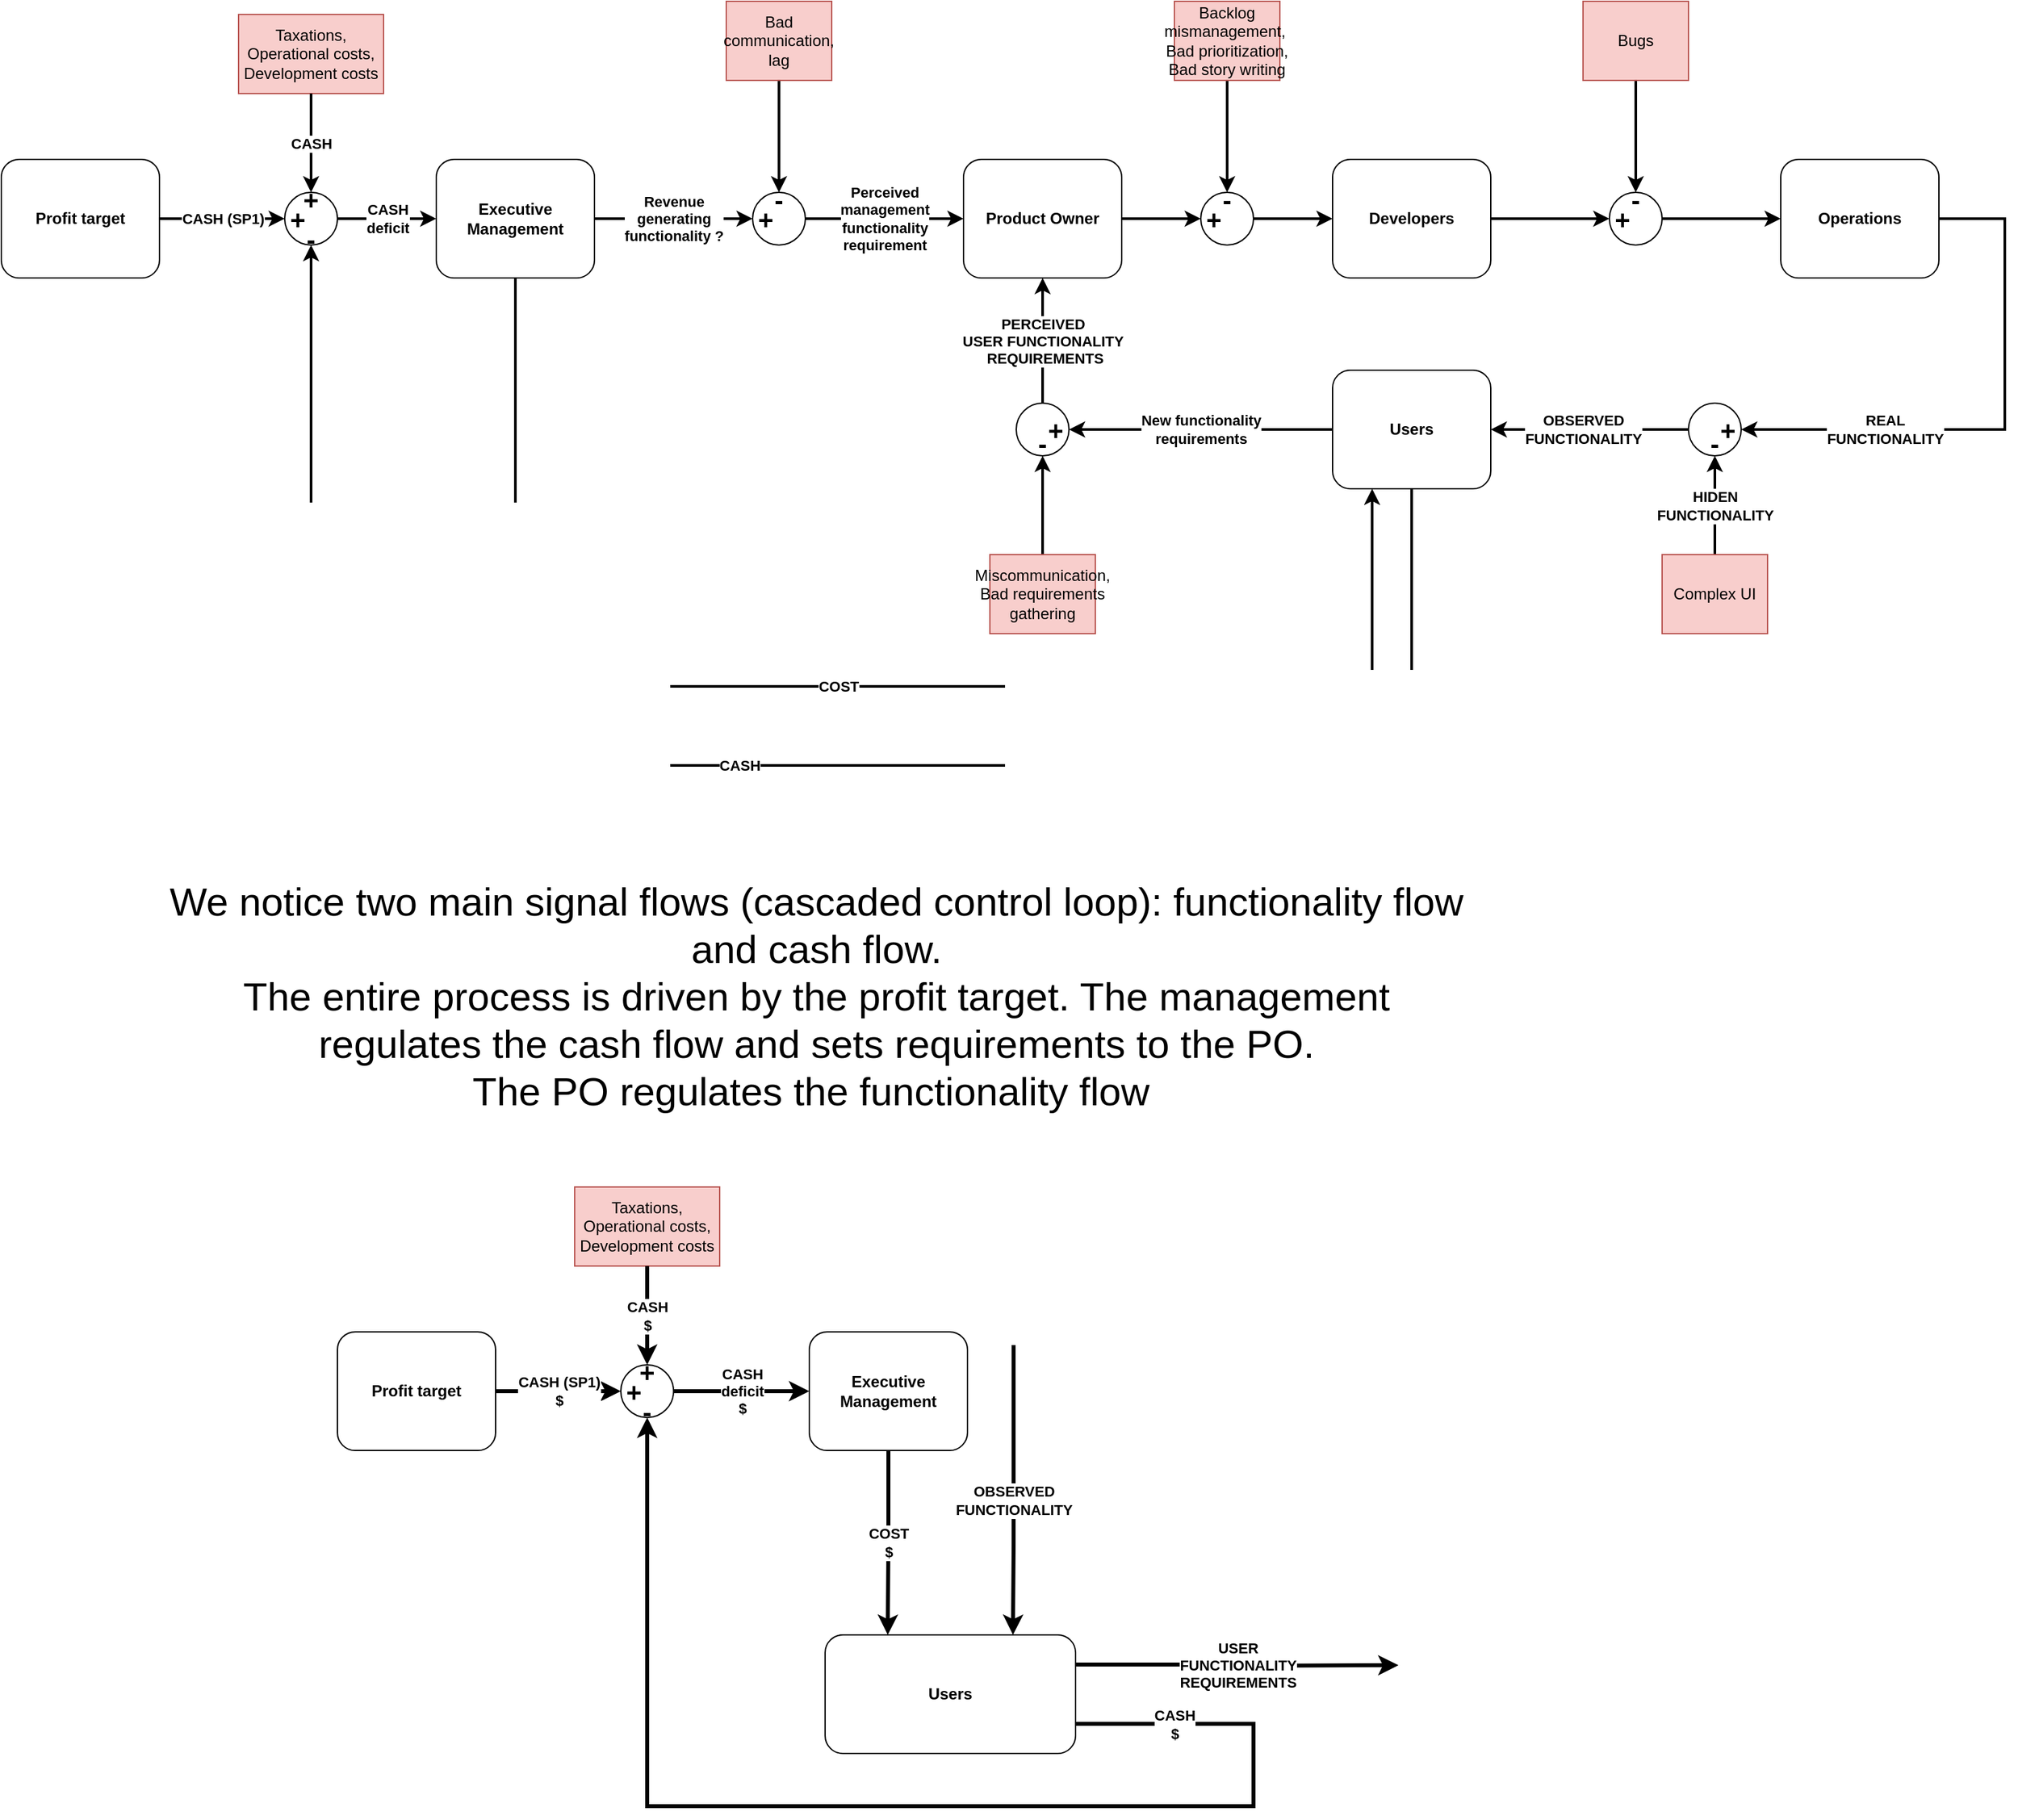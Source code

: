 <mxfile version="22.1.11" type="github" pages="2">
  <diagram name="MAIN" id="kMi4MfaVG8bFLmQlTl4C">
    <mxGraphModel dx="2232" dy="829" grid="1" gridSize="10" guides="1" tooltips="1" connect="1" arrows="1" fold="1" page="1" pageScale="1" pageWidth="827" pageHeight="1169" math="0" shadow="0">
      <root>
        <mxCell id="0" />
        <mxCell id="1" parent="0" />
        <mxCell id="jFcU7FumkJ6Ztm3b8WU0-35" value="&lt;b&gt;Revenue &lt;br&gt;generating&lt;br&gt;functionality ?&lt;/b&gt;" style="edgeStyle=orthogonalEdgeStyle;rounded=0;orthogonalLoop=1;jettySize=auto;html=1;exitX=1;exitY=0.5;exitDx=0;exitDy=0;entryX=0;entryY=0.5;entryDx=0;entryDy=0;strokeWidth=2;" parent="1" source="jFcU7FumkJ6Ztm3b8WU0-1" target="jFcU7FumkJ6Ztm3b8WU0-32" edge="1">
          <mxGeometry relative="1" as="geometry" />
        </mxCell>
        <mxCell id="jFcU7FumkJ6Ztm3b8WU0-68" value="&lt;b&gt;COST&lt;/b&gt;" style="edgeStyle=orthogonalEdgeStyle;rounded=0;orthogonalLoop=1;jettySize=auto;html=1;exitX=0.5;exitY=1;exitDx=0;exitDy=0;entryX=0.25;entryY=1;entryDx=0;entryDy=0;strokeWidth=2;" parent="1" source="jFcU7FumkJ6Ztm3b8WU0-1" target="jFcU7FumkJ6Ztm3b8WU0-7" edge="1">
          <mxGeometry relative="1" as="geometry">
            <mxPoint x="100" y="480" as="targetPoint" />
            <Array as="points">
              <mxPoint x="-140" y="640" />
              <mxPoint x="510" y="640" />
            </Array>
          </mxGeometry>
        </mxCell>
        <mxCell id="jFcU7FumkJ6Ztm3b8WU0-1" value="Executive&lt;br&gt;Management" style="rounded=1;whiteSpace=wrap;html=1;fontStyle=1" parent="1" vertex="1">
          <mxGeometry x="-200" y="240" width="120" height="90" as="geometry" />
        </mxCell>
        <mxCell id="jFcU7FumkJ6Ztm3b8WU0-15" style="edgeStyle=orthogonalEdgeStyle;rounded=0;orthogonalLoop=1;jettySize=auto;html=1;exitX=1;exitY=0.5;exitDx=0;exitDy=0;entryX=0;entryY=0.5;entryDx=0;entryDy=0;strokeWidth=2;" parent="1" source="jFcU7FumkJ6Ztm3b8WU0-2" target="jFcU7FumkJ6Ztm3b8WU0-14" edge="1">
          <mxGeometry relative="1" as="geometry" />
        </mxCell>
        <mxCell id="jFcU7FumkJ6Ztm3b8WU0-2" value="Product Owner" style="rounded=1;whiteSpace=wrap;html=1;fontStyle=1" parent="1" vertex="1">
          <mxGeometry x="200" y="240" width="120" height="90" as="geometry" />
        </mxCell>
        <mxCell id="jFcU7FumkJ6Ztm3b8WU0-13" style="edgeStyle=orthogonalEdgeStyle;rounded=0;orthogonalLoop=1;jettySize=auto;html=1;exitX=1;exitY=0.5;exitDx=0;exitDy=0;entryX=0;entryY=0.5;entryDx=0;entryDy=0;strokeWidth=2;" parent="1" source="jFcU7FumkJ6Ztm3b8WU0-3" target="jFcU7FumkJ6Ztm3b8WU0-8" edge="1">
          <mxGeometry relative="1" as="geometry" />
        </mxCell>
        <mxCell id="jFcU7FumkJ6Ztm3b8WU0-3" value="Developers" style="rounded=1;whiteSpace=wrap;html=1;fontStyle=1" parent="1" vertex="1">
          <mxGeometry x="480" y="240" width="120" height="90" as="geometry" />
        </mxCell>
        <mxCell id="jFcU7FumkJ6Ztm3b8WU0-27" value="&lt;b&gt;REAL&lt;br&gt;FUNCTIONALITY&lt;/b&gt;" style="edgeStyle=orthogonalEdgeStyle;rounded=0;orthogonalLoop=1;jettySize=auto;html=1;exitX=1;exitY=0.5;exitDx=0;exitDy=0;entryX=1;entryY=0.5;entryDx=0;entryDy=0;strokeWidth=2;" parent="1" source="jFcU7FumkJ6Ztm3b8WU0-4" target="jFcU7FumkJ6Ztm3b8WU0-26" edge="1">
          <mxGeometry x="0.469" relative="1" as="geometry">
            <Array as="points">
              <mxPoint x="990" y="285" />
              <mxPoint x="990" y="445" />
            </Array>
            <mxPoint as="offset" />
          </mxGeometry>
        </mxCell>
        <mxCell id="jFcU7FumkJ6Ztm3b8WU0-4" value="Operations" style="rounded=1;whiteSpace=wrap;html=1;fontStyle=1" parent="1" vertex="1">
          <mxGeometry x="820" y="240" width="120" height="90" as="geometry" />
        </mxCell>
        <mxCell id="jFcU7FumkJ6Ztm3b8WU0-20" value="&lt;b&gt;New functionality&lt;br&gt;requirements&lt;/b&gt;" style="edgeStyle=orthogonalEdgeStyle;rounded=0;orthogonalLoop=1;jettySize=auto;html=1;exitX=0;exitY=0.5;exitDx=0;exitDy=0;entryX=1;entryY=0.5;entryDx=0;entryDy=0;strokeWidth=2;" parent="1" source="jFcU7FumkJ6Ztm3b8WU0-7" target="jFcU7FumkJ6Ztm3b8WU0-21" edge="1">
          <mxGeometry relative="1" as="geometry">
            <mxPoint x="360" y="445.241" as="targetPoint" />
          </mxGeometry>
        </mxCell>
        <mxCell id="jFcU7FumkJ6Ztm3b8WU0-37" value="&lt;b&gt;CASH&lt;/b&gt;" style="edgeStyle=orthogonalEdgeStyle;rounded=0;orthogonalLoop=1;jettySize=auto;html=1;exitX=0.5;exitY=1;exitDx=0;exitDy=0;entryX=0.5;entryY=1;entryDx=0;entryDy=0;strokeWidth=2;jumpStyle=arc;" parent="1" source="jFcU7FumkJ6Ztm3b8WU0-7" target="jFcU7FumkJ6Ztm3b8WU0-53" edge="1">
          <mxGeometry relative="1" as="geometry">
            <mxPoint x="-20" y="550" as="targetPoint" />
            <Array as="points">
              <mxPoint x="540" y="700" />
              <mxPoint x="-295" y="700" />
            </Array>
          </mxGeometry>
        </mxCell>
        <mxCell id="jFcU7FumkJ6Ztm3b8WU0-7" value="Users" style="rounded=1;whiteSpace=wrap;html=1;fontStyle=1" parent="1" vertex="1">
          <mxGeometry x="480" y="400" width="120" height="90" as="geometry" />
        </mxCell>
        <mxCell id="jFcU7FumkJ6Ztm3b8WU0-12" style="edgeStyle=orthogonalEdgeStyle;rounded=0;orthogonalLoop=1;jettySize=auto;html=1;exitX=1;exitY=0.5;exitDx=0;exitDy=0;entryX=0;entryY=0.5;entryDx=0;entryDy=0;strokeWidth=2;" parent="1" source="jFcU7FumkJ6Ztm3b8WU0-8" target="jFcU7FumkJ6Ztm3b8WU0-4" edge="1">
          <mxGeometry relative="1" as="geometry" />
        </mxCell>
        <mxCell id="jFcU7FumkJ6Ztm3b8WU0-11" style="edgeStyle=orthogonalEdgeStyle;rounded=0;orthogonalLoop=1;jettySize=auto;html=1;exitX=0.5;exitY=1;exitDx=0;exitDy=0;entryX=0.5;entryY=0;entryDx=0;entryDy=0;strokeWidth=2;" parent="1" source="jFcU7FumkJ6Ztm3b8WU0-9" target="jFcU7FumkJ6Ztm3b8WU0-8" edge="1">
          <mxGeometry relative="1" as="geometry" />
        </mxCell>
        <mxCell id="jFcU7FumkJ6Ztm3b8WU0-9" value="Bugs" style="rounded=0;whiteSpace=wrap;html=1;fillColor=#f8cecc;strokeColor=#b85450;" parent="1" vertex="1">
          <mxGeometry x="670" y="120" width="80" height="60" as="geometry" />
        </mxCell>
        <mxCell id="jFcU7FumkJ6Ztm3b8WU0-16" style="edgeStyle=orthogonalEdgeStyle;rounded=0;orthogonalLoop=1;jettySize=auto;html=1;exitX=1;exitY=0.5;exitDx=0;exitDy=0;entryX=0;entryY=0.5;entryDx=0;entryDy=0;strokeWidth=2;" parent="1" source="jFcU7FumkJ6Ztm3b8WU0-14" target="jFcU7FumkJ6Ztm3b8WU0-3" edge="1">
          <mxGeometry relative="1" as="geometry">
            <mxPoint x="470" y="280" as="targetPoint" />
          </mxGeometry>
        </mxCell>
        <mxCell id="jFcU7FumkJ6Ztm3b8WU0-14" value="" style="ellipse;whiteSpace=wrap;html=1;aspect=fixed;" parent="1" vertex="1">
          <mxGeometry x="380" y="265" width="40" height="40" as="geometry" />
        </mxCell>
        <mxCell id="jFcU7FumkJ6Ztm3b8WU0-19" style="edgeStyle=orthogonalEdgeStyle;rounded=0;orthogonalLoop=1;jettySize=auto;html=1;exitX=0.5;exitY=1;exitDx=0;exitDy=0;entryX=0.5;entryY=0;entryDx=0;entryDy=0;strokeWidth=2;" parent="1" source="jFcU7FumkJ6Ztm3b8WU0-18" target="jFcU7FumkJ6Ztm3b8WU0-14" edge="1">
          <mxGeometry relative="1" as="geometry" />
        </mxCell>
        <mxCell id="jFcU7FumkJ6Ztm3b8WU0-18" value="Backlog mismanagement,&amp;nbsp;&lt;br&gt;Bad prioritization,&lt;br&gt;Bad story writing" style="rounded=0;whiteSpace=wrap;html=1;fillColor=#f8cecc;strokeColor=#b85450;" parent="1" vertex="1">
          <mxGeometry x="360" y="120" width="80" height="60" as="geometry" />
        </mxCell>
        <mxCell id="jFcU7FumkJ6Ztm3b8WU0-22" value="&lt;b style=&quot;border-color: var(--border-color); color: rgb(0, 0, 0); font-family: Helvetica; font-size: 11px; font-style: normal; font-variant-ligatures: normal; font-variant-caps: normal; letter-spacing: normal; orphans: 2; text-align: center; text-indent: 0px; text-transform: none; widows: 2; word-spacing: 0px; -webkit-text-stroke-width: 0px; text-decoration-thickness: initial; text-decoration-style: initial; text-decoration-color: initial;&quot;&gt;PERCEIVED&lt;br&gt;USER FUNCTIONALITY&lt;br&gt;&amp;nbsp;REQUIREMENTS&lt;/b&gt;" style="edgeStyle=orthogonalEdgeStyle;rounded=0;orthogonalLoop=1;jettySize=auto;html=1;exitX=0.5;exitY=0;exitDx=0;exitDy=0;entryX=0.5;entryY=1;entryDx=0;entryDy=0;strokeWidth=2;" parent="1" source="jFcU7FumkJ6Ztm3b8WU0-21" target="jFcU7FumkJ6Ztm3b8WU0-2" edge="1">
          <mxGeometry relative="1" as="geometry" />
        </mxCell>
        <mxCell id="jFcU7FumkJ6Ztm3b8WU0-21" value="" style="ellipse;whiteSpace=wrap;html=1;aspect=fixed;" parent="1" vertex="1">
          <mxGeometry x="240" y="425" width="40" height="40" as="geometry" />
        </mxCell>
        <mxCell id="jFcU7FumkJ6Ztm3b8WU0-25" value="" style="edgeStyle=orthogonalEdgeStyle;rounded=0;orthogonalLoop=1;jettySize=auto;html=1;exitX=0.5;exitY=0;exitDx=0;exitDy=0;entryX=0.5;entryY=1;entryDx=0;entryDy=0;strokeWidth=2;" parent="1" source="jFcU7FumkJ6Ztm3b8WU0-24" target="jFcU7FumkJ6Ztm3b8WU0-21" edge="1">
          <mxGeometry relative="1" as="geometry" />
        </mxCell>
        <mxCell id="jFcU7FumkJ6Ztm3b8WU0-24" value="Miscommunication,&lt;br&gt;Bad requirements gathering" style="rounded=0;whiteSpace=wrap;html=1;fillColor=#f8cecc;strokeColor=#b85450;" parent="1" vertex="1">
          <mxGeometry x="220" y="540" width="80" height="60" as="geometry" />
        </mxCell>
        <mxCell id="jFcU7FumkJ6Ztm3b8WU0-28" value="&lt;b style=&quot;border-color: var(--border-color); color: rgb(0, 0, 0); font-family: Helvetica; font-size: 11px; font-style: normal; font-variant-ligatures: normal; font-variant-caps: normal; letter-spacing: normal; orphans: 2; text-align: center; text-indent: 0px; text-transform: none; widows: 2; word-spacing: 0px; -webkit-text-stroke-width: 0px; text-decoration-thickness: initial; text-decoration-style: initial; text-decoration-color: initial;&quot;&gt;OBSERVED&lt;br&gt;FUNCTIONALITY&lt;/b&gt;" style="edgeStyle=orthogonalEdgeStyle;rounded=0;orthogonalLoop=1;jettySize=auto;html=1;exitX=0;exitY=0.5;exitDx=0;exitDy=0;strokeWidth=2;" parent="1" source="jFcU7FumkJ6Ztm3b8WU0-26" target="jFcU7FumkJ6Ztm3b8WU0-7" edge="1">
          <mxGeometry x="0.067" relative="1" as="geometry">
            <mxPoint as="offset" />
          </mxGeometry>
        </mxCell>
        <mxCell id="jFcU7FumkJ6Ztm3b8WU0-26" value="" style="ellipse;whiteSpace=wrap;html=1;aspect=fixed;" parent="1" vertex="1">
          <mxGeometry x="750" y="425" width="40" height="40" as="geometry" />
        </mxCell>
        <mxCell id="jFcU7FumkJ6Ztm3b8WU0-30" value="&lt;b style=&quot;border-color: var(--border-color); color: rgb(0, 0, 0); font-family: Helvetica; font-size: 11px; font-style: normal; font-variant-ligatures: normal; font-variant-caps: normal; letter-spacing: normal; orphans: 2; text-align: center; text-indent: 0px; text-transform: none; widows: 2; word-spacing: 0px; -webkit-text-stroke-width: 0px; text-decoration-thickness: initial; text-decoration-style: initial; text-decoration-color: initial;&quot;&gt;HIDEN&lt;br&gt;FUNCTIONALITY&lt;/b&gt;" style="edgeStyle=orthogonalEdgeStyle;rounded=0;orthogonalLoop=1;jettySize=auto;html=1;exitX=0.5;exitY=0;exitDx=0;exitDy=0;entryX=0.5;entryY=1;entryDx=0;entryDy=0;strokeWidth=2;" parent="1" source="jFcU7FumkJ6Ztm3b8WU0-29" target="jFcU7FumkJ6Ztm3b8WU0-26" edge="1">
          <mxGeometry relative="1" as="geometry" />
        </mxCell>
        <mxCell id="jFcU7FumkJ6Ztm3b8WU0-29" value="Complex UI" style="rounded=0;whiteSpace=wrap;html=1;fillColor=#f8cecc;strokeColor=#b85450;" parent="1" vertex="1">
          <mxGeometry x="730" y="540" width="80" height="60" as="geometry" />
        </mxCell>
        <mxCell id="jFcU7FumkJ6Ztm3b8WU0-33" style="edgeStyle=orthogonalEdgeStyle;rounded=0;orthogonalLoop=1;jettySize=auto;html=1;exitX=0.5;exitY=1;exitDx=0;exitDy=0;entryX=0.5;entryY=0;entryDx=0;entryDy=0;strokeWidth=2;" parent="1" source="jFcU7FumkJ6Ztm3b8WU0-31" target="jFcU7FumkJ6Ztm3b8WU0-32" edge="1">
          <mxGeometry relative="1" as="geometry" />
        </mxCell>
        <mxCell id="jFcU7FumkJ6Ztm3b8WU0-31" value="Bad communication,&lt;br&gt;lag" style="rounded=0;whiteSpace=wrap;html=1;fillColor=#f8cecc;strokeColor=#b85450;" parent="1" vertex="1">
          <mxGeometry x="20" y="120" width="80" height="60" as="geometry" />
        </mxCell>
        <mxCell id="jFcU7FumkJ6Ztm3b8WU0-34" value="&lt;b&gt;Perceived&lt;br&gt;management&lt;br&gt;functionality&lt;br&gt;requirement&lt;/b&gt;" style="edgeStyle=orthogonalEdgeStyle;rounded=0;orthogonalLoop=1;jettySize=auto;html=1;exitX=1;exitY=0.5;exitDx=0;exitDy=0;entryX=0;entryY=0.5;entryDx=0;entryDy=0;strokeWidth=2;" parent="1" source="jFcU7FumkJ6Ztm3b8WU0-32" target="jFcU7FumkJ6Ztm3b8WU0-2" edge="1">
          <mxGeometry relative="1" as="geometry" />
        </mxCell>
        <mxCell id="jFcU7FumkJ6Ztm3b8WU0-46" value="&lt;b&gt;CASH (SP1)&lt;/b&gt;" style="edgeStyle=orthogonalEdgeStyle;rounded=0;orthogonalLoop=1;jettySize=auto;html=1;exitX=1;exitY=0.5;exitDx=0;exitDy=0;strokeWidth=2;entryX=0;entryY=0.5;entryDx=0;entryDy=0;" parent="1" source="jFcU7FumkJ6Ztm3b8WU0-47" target="jFcU7FumkJ6Ztm3b8WU0-53" edge="1">
          <mxGeometry relative="1" as="geometry">
            <mxPoint x="-460" y="390" as="sourcePoint" />
            <mxPoint x="-300" y="285" as="targetPoint" />
          </mxGeometry>
        </mxCell>
        <mxCell id="jFcU7FumkJ6Ztm3b8WU0-47" value="Profit target" style="rounded=1;whiteSpace=wrap;html=1;fontStyle=1" parent="1" vertex="1">
          <mxGeometry x="-530" y="240" width="120" height="90" as="geometry" />
        </mxCell>
        <mxCell id="jFcU7FumkJ6Ztm3b8WU0-58" value="&lt;b&gt;CASH&lt;br&gt;deficit&lt;br&gt;&lt;/b&gt;" style="edgeStyle=orthogonalEdgeStyle;rounded=0;orthogonalLoop=1;jettySize=auto;html=1;exitX=1;exitY=0.5;exitDx=0;exitDy=0;entryX=0;entryY=0.5;entryDx=0;entryDy=0;strokeWidth=2;" parent="1" source="jFcU7FumkJ6Ztm3b8WU0-53" target="jFcU7FumkJ6Ztm3b8WU0-1" edge="1">
          <mxGeometry relative="1" as="geometry" />
        </mxCell>
        <mxCell id="jFcU7FumkJ6Ztm3b8WU0-55" value="Taxations,&lt;br&gt;Operational costs,&lt;br&gt;Development costs" style="rounded=0;whiteSpace=wrap;html=1;fillColor=#f8cecc;strokeColor=#b85450;" parent="1" vertex="1">
          <mxGeometry x="-350" y="130" width="110" height="60" as="geometry" />
        </mxCell>
        <mxCell id="jFcU7FumkJ6Ztm3b8WU0-56" value="&lt;b&gt;CASH&lt;/b&gt;" style="edgeStyle=orthogonalEdgeStyle;rounded=0;orthogonalLoop=1;jettySize=auto;html=1;exitX=0.5;exitY=1;exitDx=0;exitDy=0;strokeWidth=2;entryX=0.5;entryY=0;entryDx=0;entryDy=0;" parent="1" source="jFcU7FumkJ6Ztm3b8WU0-55" target="jFcU7FumkJ6Ztm3b8WU0-53" edge="1">
          <mxGeometry relative="1" as="geometry">
            <mxPoint x="-170" y="530" as="sourcePoint" />
            <mxPoint x="-260" y="260" as="targetPoint" />
          </mxGeometry>
        </mxCell>
        <mxCell id="jFcU7FumkJ6Ztm3b8WU0-71" value="&lt;font style=&quot;font-size: 30px;&quot;&gt;We notice two main signal flows (cascaded control loop): functionality flow and cash flow. &lt;br&gt;The entire process is driven by the profit target. The management regulates the cash flow and sets requirements to the PO.&lt;br&gt;The PO regulates the functionality flow&amp;nbsp;&lt;/font&gt;" style="text;html=1;strokeColor=none;fillColor=none;align=center;verticalAlign=middle;whiteSpace=wrap;rounded=0;" parent="1" vertex="1">
          <mxGeometry x="-413" y="860" width="1003" height="30" as="geometry" />
        </mxCell>
        <mxCell id="jFcU7FumkJ6Ztm3b8WU0-74" value="&lt;font size=&quot;1&quot; style=&quot;&quot;&gt;&lt;b style=&quot;font-size: 20px;&quot;&gt;-&lt;/b&gt;&lt;/font&gt;" style="text;html=1;strokeColor=none;fillColor=none;align=center;verticalAlign=middle;whiteSpace=wrap;rounded=0;" parent="1" vertex="1">
          <mxGeometry x="390" y="265" width="20" height="10" as="geometry" />
        </mxCell>
        <mxCell id="jFcU7FumkJ6Ztm3b8WU0-75" value="&lt;font size=&quot;1&quot; style=&quot;&quot;&gt;&lt;b style=&quot;font-size: 20px;&quot;&gt;+&lt;/b&gt;&lt;/font&gt;" style="text;html=1;strokeColor=none;fillColor=none;align=center;verticalAlign=middle;whiteSpace=wrap;rounded=0;" parent="1" vertex="1">
          <mxGeometry x="380" y="280" width="20" height="10" as="geometry" />
        </mxCell>
        <mxCell id="jFcU7FumkJ6Ztm3b8WU0-78" value="&lt;font size=&quot;1&quot; style=&quot;&quot;&gt;&lt;b style=&quot;font-size: 20px;&quot;&gt;-&lt;/b&gt;&lt;/font&gt;" style="text;html=1;strokeColor=none;fillColor=none;align=center;verticalAlign=middle;whiteSpace=wrap;rounded=0;" parent="1" vertex="1">
          <mxGeometry x="760" y="450" width="20" height="10" as="geometry" />
        </mxCell>
        <mxCell id="jFcU7FumkJ6Ztm3b8WU0-79" value="&lt;font size=&quot;1&quot; style=&quot;&quot;&gt;&lt;b style=&quot;font-size: 20px;&quot;&gt;+&lt;/b&gt;&lt;/font&gt;" style="text;html=1;strokeColor=none;fillColor=none;align=center;verticalAlign=middle;whiteSpace=wrap;rounded=0;" parent="1" vertex="1">
          <mxGeometry x="770" y="440" width="20" height="10" as="geometry" />
        </mxCell>
        <mxCell id="jFcU7FumkJ6Ztm3b8WU0-80" value="&lt;font size=&quot;1&quot; style=&quot;&quot;&gt;&lt;b style=&quot;font-size: 20px;&quot;&gt;+&lt;/b&gt;&lt;/font&gt;" style="text;html=1;strokeColor=none;fillColor=none;align=center;verticalAlign=middle;whiteSpace=wrap;rounded=0;" parent="1" vertex="1">
          <mxGeometry x="260" y="440" width="20" height="10" as="geometry" />
        </mxCell>
        <mxCell id="jFcU7FumkJ6Ztm3b8WU0-81" value="&lt;font size=&quot;1&quot; style=&quot;&quot;&gt;&lt;b style=&quot;font-size: 20px;&quot;&gt;-&lt;/b&gt;&lt;/font&gt;" style="text;html=1;strokeColor=none;fillColor=none;align=center;verticalAlign=middle;whiteSpace=wrap;rounded=0;" parent="1" vertex="1">
          <mxGeometry x="250" y="450" width="20" height="10" as="geometry" />
        </mxCell>
        <mxCell id="jFcU7FumkJ6Ztm3b8WU0-82" value="" style="group" parent="1" vertex="1" connectable="0">
          <mxGeometry x="-315" y="265" width="40" height="40" as="geometry" />
        </mxCell>
        <mxCell id="jFcU7FumkJ6Ztm3b8WU0-53" value="" style="ellipse;whiteSpace=wrap;html=1;aspect=fixed;" parent="jFcU7FumkJ6Ztm3b8WU0-82" vertex="1">
          <mxGeometry width="40" height="40" as="geometry" />
        </mxCell>
        <mxCell id="jFcU7FumkJ6Ztm3b8WU0-60" value="&lt;font size=&quot;1&quot; style=&quot;&quot;&gt;&lt;b style=&quot;font-size: 20px;&quot;&gt;+&lt;/b&gt;&lt;/font&gt;" style="text;html=1;strokeColor=none;fillColor=none;align=center;verticalAlign=middle;whiteSpace=wrap;rounded=0;" parent="jFcU7FumkJ6Ztm3b8WU0-82" vertex="1">
          <mxGeometry y="15" width="20" height="10" as="geometry" />
        </mxCell>
        <mxCell id="jFcU7FumkJ6Ztm3b8WU0-62" value="&lt;font size=&quot;1&quot; style=&quot;&quot;&gt;&lt;b style=&quot;font-size: 20px;&quot;&gt;+&lt;/b&gt;&lt;/font&gt;" style="text;html=1;strokeColor=none;fillColor=none;align=center;verticalAlign=middle;whiteSpace=wrap;rounded=0;" parent="jFcU7FumkJ6Ztm3b8WU0-82" vertex="1">
          <mxGeometry x="10" width="20" height="10" as="geometry" />
        </mxCell>
        <mxCell id="jFcU7FumkJ6Ztm3b8WU0-63" value="&lt;font size=&quot;1&quot; style=&quot;&quot;&gt;&lt;b style=&quot;font-size: 20px;&quot;&gt;-&lt;/b&gt;&lt;/font&gt;" style="text;html=1;strokeColor=none;fillColor=none;align=center;verticalAlign=middle;whiteSpace=wrap;rounded=0;" parent="jFcU7FumkJ6Ztm3b8WU0-82" vertex="1">
          <mxGeometry x="10" y="30" width="20" height="10" as="geometry" />
        </mxCell>
        <mxCell id="jFcU7FumkJ6Ztm3b8WU0-83" value="" style="group" parent="1" vertex="1" connectable="0">
          <mxGeometry x="40" y="265" width="40" height="40" as="geometry" />
        </mxCell>
        <mxCell id="jFcU7FumkJ6Ztm3b8WU0-32" value="" style="ellipse;whiteSpace=wrap;html=1;aspect=fixed;" parent="jFcU7FumkJ6Ztm3b8WU0-83" vertex="1">
          <mxGeometry width="40" height="40" as="geometry" />
        </mxCell>
        <mxCell id="jFcU7FumkJ6Ztm3b8WU0-72" value="&lt;font size=&quot;1&quot; style=&quot;&quot;&gt;&lt;b style=&quot;font-size: 20px;&quot;&gt;+&lt;/b&gt;&lt;/font&gt;" style="text;html=1;strokeColor=none;fillColor=none;align=center;verticalAlign=middle;whiteSpace=wrap;rounded=0;" parent="jFcU7FumkJ6Ztm3b8WU0-83" vertex="1">
          <mxGeometry y="15" width="20" height="10" as="geometry" />
        </mxCell>
        <mxCell id="jFcU7FumkJ6Ztm3b8WU0-73" value="&lt;font size=&quot;1&quot; style=&quot;&quot;&gt;&lt;b style=&quot;font-size: 20px;&quot;&gt;-&lt;/b&gt;&lt;/font&gt;" style="text;html=1;strokeColor=none;fillColor=none;align=center;verticalAlign=middle;whiteSpace=wrap;rounded=0;" parent="jFcU7FumkJ6Ztm3b8WU0-83" vertex="1">
          <mxGeometry x="10" width="20" height="10" as="geometry" />
        </mxCell>
        <mxCell id="jFcU7FumkJ6Ztm3b8WU0-87" value="" style="group" parent="1" vertex="1" connectable="0">
          <mxGeometry x="690" y="265" width="40" height="40" as="geometry" />
        </mxCell>
        <mxCell id="jFcU7FumkJ6Ztm3b8WU0-8" value="" style="ellipse;whiteSpace=wrap;html=1;aspect=fixed;" parent="jFcU7FumkJ6Ztm3b8WU0-87" vertex="1">
          <mxGeometry width="40" height="40" as="geometry" />
        </mxCell>
        <mxCell id="jFcU7FumkJ6Ztm3b8WU0-76" value="&lt;font size=&quot;1&quot; style=&quot;&quot;&gt;&lt;b style=&quot;font-size: 20px;&quot;&gt;-&lt;/b&gt;&lt;/font&gt;" style="text;html=1;strokeColor=none;fillColor=none;align=center;verticalAlign=middle;whiteSpace=wrap;rounded=0;" parent="jFcU7FumkJ6Ztm3b8WU0-87" vertex="1">
          <mxGeometry x="10" width="20" height="10" as="geometry" />
        </mxCell>
        <mxCell id="jFcU7FumkJ6Ztm3b8WU0-77" value="&lt;font size=&quot;1&quot; style=&quot;&quot;&gt;&lt;b style=&quot;font-size: 20px;&quot;&gt;+&lt;/b&gt;&lt;/font&gt;" style="text;html=1;strokeColor=none;fillColor=none;align=center;verticalAlign=middle;whiteSpace=wrap;rounded=0;" parent="jFcU7FumkJ6Ztm3b8WU0-87" vertex="1">
          <mxGeometry y="15" width="20" height="10" as="geometry" />
        </mxCell>
        <mxCell id="lNDd1VFo_PoPSK2csiRZ-125" value="&lt;b&gt;COST&lt;br&gt;$&lt;br&gt;&lt;/b&gt;" style="edgeStyle=orthogonalEdgeStyle;rounded=0;orthogonalLoop=1;jettySize=auto;html=1;exitX=0.5;exitY=1;exitDx=0;exitDy=0;entryX=0.25;entryY=0;entryDx=0;entryDy=0;strokeWidth=3;" edge="1" parent="1" source="lNDd1VFo_PoPSK2csiRZ-67" target="lNDd1VFo_PoPSK2csiRZ-70">
          <mxGeometry relative="1" as="geometry" />
        </mxCell>
        <mxCell id="lNDd1VFo_PoPSK2csiRZ-67" value="Executive&lt;br&gt;Management" style="rounded=1;whiteSpace=wrap;html=1;fontStyle=1" vertex="1" parent="1">
          <mxGeometry x="83" y="1130" width="120" height="90" as="geometry" />
        </mxCell>
        <mxCell id="lNDd1VFo_PoPSK2csiRZ-68" value="&lt;b&gt;USER &lt;br&gt;FUNCTIONALITY&lt;br&gt;REQUIREMENTS&lt;/b&gt;" style="edgeStyle=orthogonalEdgeStyle;rounded=0;orthogonalLoop=1;jettySize=auto;html=1;strokeWidth=3;exitX=1;exitY=0.25;exitDx=0;exitDy=0;" edge="1" parent="1" source="lNDd1VFo_PoPSK2csiRZ-70">
          <mxGeometry relative="1" as="geometry">
            <mxPoint x="530" y="1383" as="targetPoint" />
            <mxPoint x="435" y="1420" as="sourcePoint" />
          </mxGeometry>
        </mxCell>
        <mxCell id="lNDd1VFo_PoPSK2csiRZ-69" value="&lt;b&gt;CASH&lt;br&gt;$&lt;br&gt;&lt;/b&gt;" style="edgeStyle=orthogonalEdgeStyle;rounded=0;orthogonalLoop=1;jettySize=auto;html=1;exitX=1;exitY=0.75;exitDx=0;exitDy=0;entryX=0.5;entryY=1;entryDx=0;entryDy=0;strokeWidth=3;jumpStyle=arc;" edge="1" parent="1" source="lNDd1VFo_PoPSK2csiRZ-70" target="lNDd1VFo_PoPSK2csiRZ-78">
          <mxGeometry x="-0.843" relative="1" as="geometry">
            <mxPoint x="235" y="1310" as="targetPoint" />
            <Array as="points">
              <mxPoint x="420" y="1428" />
              <mxPoint x="420" y="1490" />
              <mxPoint x="-40" y="1490" />
            </Array>
            <mxPoint as="offset" />
          </mxGeometry>
        </mxCell>
        <mxCell id="lNDd1VFo_PoPSK2csiRZ-70" value="Users" style="rounded=1;whiteSpace=wrap;html=1;fontStyle=1" vertex="1" parent="1">
          <mxGeometry x="95" y="1360" width="190" height="90" as="geometry" />
        </mxCell>
        <mxCell id="lNDd1VFo_PoPSK2csiRZ-71" value="&lt;b style=&quot;border-color: var(--border-color); color: rgb(0, 0, 0); font-family: Helvetica; font-size: 11px; font-style: normal; font-variant-ligatures: normal; font-variant-caps: normal; letter-spacing: normal; orphans: 2; text-align: center; text-indent: 0px; text-transform: none; widows: 2; word-spacing: 0px; -webkit-text-stroke-width: 0px; text-decoration-thickness: initial; text-decoration-style: initial; text-decoration-color: initial;&quot;&gt;OBSERVED&lt;br&gt;FUNCTIONALITY&lt;/b&gt;" style="edgeStyle=orthogonalEdgeStyle;rounded=0;orthogonalLoop=1;jettySize=auto;html=1;strokeWidth=3;entryX=0.75;entryY=0;entryDx=0;entryDy=0;" edge="1" parent="1" target="lNDd1VFo_PoPSK2csiRZ-70">
          <mxGeometry x="0.067" relative="1" as="geometry">
            <mxPoint as="offset" />
            <mxPoint x="238" y="1140" as="sourcePoint" />
            <Array as="points">
              <mxPoint x="238" y="1290" />
            </Array>
          </mxGeometry>
        </mxCell>
        <mxCell id="lNDd1VFo_PoPSK2csiRZ-72" value="&lt;b&gt;CASH (SP1)&lt;br&gt;$&lt;br&gt;&lt;/b&gt;" style="edgeStyle=orthogonalEdgeStyle;rounded=0;orthogonalLoop=1;jettySize=auto;html=1;exitX=1;exitY=0.5;exitDx=0;exitDy=0;strokeWidth=3;entryX=0;entryY=0.5;entryDx=0;entryDy=0;" edge="1" parent="1" source="lNDd1VFo_PoPSK2csiRZ-73" target="lNDd1VFo_PoPSK2csiRZ-78">
          <mxGeometry relative="1" as="geometry">
            <mxPoint x="-205" y="1280" as="sourcePoint" />
            <mxPoint x="-45" y="1175" as="targetPoint" />
          </mxGeometry>
        </mxCell>
        <mxCell id="lNDd1VFo_PoPSK2csiRZ-73" value="Profit target" style="rounded=1;whiteSpace=wrap;html=1;fontStyle=1" vertex="1" parent="1">
          <mxGeometry x="-275" y="1130" width="120" height="90" as="geometry" />
        </mxCell>
        <mxCell id="lNDd1VFo_PoPSK2csiRZ-74" value="&lt;b&gt;CASH&lt;br&gt;deficit&lt;br&gt;$&lt;br&gt;&lt;/b&gt;" style="edgeStyle=orthogonalEdgeStyle;rounded=0;orthogonalLoop=1;jettySize=auto;html=1;exitX=1;exitY=0.5;exitDx=0;exitDy=0;entryX=0;entryY=0.5;entryDx=0;entryDy=0;strokeWidth=3;" edge="1" parent="1" source="lNDd1VFo_PoPSK2csiRZ-78" target="lNDd1VFo_PoPSK2csiRZ-67">
          <mxGeometry relative="1" as="geometry" />
        </mxCell>
        <mxCell id="lNDd1VFo_PoPSK2csiRZ-75" value="Taxations,&lt;br&gt;Operational costs,&lt;br&gt;Development costs" style="rounded=0;whiteSpace=wrap;html=1;fillColor=#f8cecc;strokeColor=#b85450;" vertex="1" parent="1">
          <mxGeometry x="-95" y="1020" width="110" height="60" as="geometry" />
        </mxCell>
        <mxCell id="lNDd1VFo_PoPSK2csiRZ-76" value="&lt;b&gt;CASH&lt;br&gt;$&lt;br&gt;&lt;/b&gt;" style="edgeStyle=orthogonalEdgeStyle;rounded=0;orthogonalLoop=1;jettySize=auto;html=1;exitX=0.5;exitY=1;exitDx=0;exitDy=0;strokeWidth=3;entryX=0.5;entryY=0;entryDx=0;entryDy=0;" edge="1" parent="1" source="lNDd1VFo_PoPSK2csiRZ-75" target="lNDd1VFo_PoPSK2csiRZ-78">
          <mxGeometry relative="1" as="geometry">
            <mxPoint x="85" y="1420" as="sourcePoint" />
            <mxPoint x="-5" y="1150" as="targetPoint" />
          </mxGeometry>
        </mxCell>
        <mxCell id="lNDd1VFo_PoPSK2csiRZ-77" value="" style="group" vertex="1" connectable="0" parent="1">
          <mxGeometry x="-60" y="1155" width="40" height="40" as="geometry" />
        </mxCell>
        <mxCell id="lNDd1VFo_PoPSK2csiRZ-78" value="" style="ellipse;whiteSpace=wrap;html=1;aspect=fixed;" vertex="1" parent="lNDd1VFo_PoPSK2csiRZ-77">
          <mxGeometry width="40" height="40" as="geometry" />
        </mxCell>
        <mxCell id="lNDd1VFo_PoPSK2csiRZ-79" value="&lt;font size=&quot;1&quot; style=&quot;&quot;&gt;&lt;b style=&quot;font-size: 20px;&quot;&gt;+&lt;/b&gt;&lt;/font&gt;" style="text;html=1;strokeColor=none;fillColor=none;align=center;verticalAlign=middle;whiteSpace=wrap;rounded=0;" vertex="1" parent="lNDd1VFo_PoPSK2csiRZ-77">
          <mxGeometry y="15" width="20" height="10" as="geometry" />
        </mxCell>
        <mxCell id="lNDd1VFo_PoPSK2csiRZ-80" value="&lt;font size=&quot;1&quot; style=&quot;&quot;&gt;&lt;b style=&quot;font-size: 20px;&quot;&gt;+&lt;/b&gt;&lt;/font&gt;" style="text;html=1;strokeColor=none;fillColor=none;align=center;verticalAlign=middle;whiteSpace=wrap;rounded=0;" vertex="1" parent="lNDd1VFo_PoPSK2csiRZ-77">
          <mxGeometry x="10" width="20" height="10" as="geometry" />
        </mxCell>
        <mxCell id="lNDd1VFo_PoPSK2csiRZ-81" value="&lt;font size=&quot;1&quot; style=&quot;&quot;&gt;&lt;b style=&quot;font-size: 20px;&quot;&gt;-&lt;/b&gt;&lt;/font&gt;" style="text;html=1;strokeColor=none;fillColor=none;align=center;verticalAlign=middle;whiteSpace=wrap;rounded=0;" vertex="1" parent="lNDd1VFo_PoPSK2csiRZ-77">
          <mxGeometry x="10" y="30" width="20" height="10" as="geometry" />
        </mxCell>
      </root>
    </mxGraphModel>
  </diagram>
  <diagram id="q908z3cayx6Esgp9NWaD" name="USER">
    <mxGraphModel dx="1822" dy="-581" grid="1" gridSize="10" guides="1" tooltips="1" connect="1" arrows="1" fold="1" page="1" pageScale="1" pageWidth="827" pageHeight="1169" math="0" shadow="0">
      <root>
        <mxCell id="0" />
        <mxCell id="1" parent="0" />
        <mxCell id="p2MS8P7nM7XAYz9IeHlb-1" value="&lt;font style=&quot;font-size: 15px;&quot;&gt;Users&lt;/font&gt;" style="rounded=1;whiteSpace=wrap;html=1;fontStyle=1;labelPosition=center;verticalLabelPosition=top;align=center;verticalAlign=bottom;" vertex="1" parent="1">
          <mxGeometry x="-560" y="1440" width="220" height="350" as="geometry" />
        </mxCell>
        <mxCell id="p2MS8P7nM7XAYz9IeHlb-2" value="" style="endArrow=classic;html=1;rounded=0;strokeWidth=3;entryX=0;entryY=0.75;entryDx=0;entryDy=0;" edge="1" parent="1" source="p2MS8P7nM7XAYz9IeHlb-20" target="p2MS8P7nM7XAYz9IeHlb-12">
          <mxGeometry x="-1" y="36" width="50" height="50" relative="1" as="geometry">
            <mxPoint x="-790" y="1550.34" as="sourcePoint" />
            <mxPoint x="-520" y="1490" as="targetPoint" />
            <Array as="points" />
            <mxPoint x="-20" y="6" as="offset" />
          </mxGeometry>
        </mxCell>
        <mxCell id="p2MS8P7nM7XAYz9IeHlb-3" value="Cost" style="endArrow=classic;html=1;rounded=0;entryX=-0.039;entryY=0.339;entryDx=0;entryDy=0;strokeWidth=3;entryPerimeter=0;" edge="1" parent="1" target="p2MS8P7nM7XAYz9IeHlb-17">
          <mxGeometry width="50" height="50" relative="1" as="geometry">
            <mxPoint x="-780" y="1648" as="sourcePoint" />
            <mxPoint x="-530" y="1585" as="targetPoint" />
          </mxGeometry>
        </mxCell>
        <mxCell id="p2MS8P7nM7XAYz9IeHlb-4" value="New desired functionality&lt;br&gt;(User requirements)" style="endArrow=classic;html=1;rounded=0;strokeWidth=3;exitX=1;exitY=0.5;exitDx=0;exitDy=0;" edge="1" parent="1" source="p2MS8P7nM7XAYz9IeHlb-11">
          <mxGeometry width="50" height="50" relative="1" as="geometry">
            <mxPoint x="-290" y="1570" as="sourcePoint" />
            <mxPoint x="-160" y="1550" as="targetPoint" />
          </mxGeometry>
        </mxCell>
        <mxCell id="p2MS8P7nM7XAYz9IeHlb-5" value="Cash" style="endArrow=classic;html=1;rounded=0;strokeWidth=3;exitX=0.988;exitY=0.66;exitDx=0;exitDy=0;exitPerimeter=0;" edge="1" parent="1" source="p2MS8P7nM7XAYz9IeHlb-17">
          <mxGeometry width="50" height="50" relative="1" as="geometry">
            <mxPoint x="-330" y="1585" as="sourcePoint" />
            <mxPoint x="-150" y="1703" as="targetPoint" />
          </mxGeometry>
        </mxCell>
        <mxCell id="p2MS8P7nM7XAYz9IeHlb-6" value="&lt;div style=&quot;text-align: left; font-size: 19px;&quot;&gt;&lt;b style=&quot;background-color: initial;&quot;&gt;&lt;font style=&quot;font-size: 19px;&quot;&gt;The centralpiece of the software development lifecycle are the users.&lt;/font&gt;&lt;/b&gt;&lt;/div&gt;&lt;b style=&quot;font-size: 19px;&quot;&gt;&lt;font style=&quot;font-size: 19px;&quot;&gt;&lt;div style=&quot;text-align: left;&quot;&gt;&lt;b style=&quot;background-color: initial;&quot;&gt;They are modeled as a MIMO block, regulating two different signals, belonging to the two cascaded&amp;nbsp;&lt;/b&gt;&lt;b style=&quot;background-color: initial;&quot;&gt;loops: cash and functionality.&lt;/b&gt;&lt;/div&gt;&lt;div style=&quot;text-align: left;&quot;&gt;&lt;b style=&quot;background-color: initial;&quot;&gt;&lt;br&gt;&lt;/b&gt;&lt;/div&gt;&lt;div style=&quot;text-align: left;&quot;&gt;&lt;b style=&quot;background-color: initial;&quot;&gt;The users observe the system&#39;s functionality, and are presented with a cost imposed by the management. They compare the functionality with the cost, their internal budget and external competing offers, and agree (or not) to pay the cash.&lt;/b&gt;&lt;/div&gt;&lt;div style=&quot;text-align: left;&quot;&gt;&lt;b style=&quot;background-color: initial;&quot;&gt;&lt;br&gt;&lt;/b&gt;&lt;/div&gt;&lt;div style=&quot;text-align: left;&quot;&gt;&lt;b style=&quot;background-color: initial;&quot;&gt;In addition, they give new functionality requirements to the product owner.&lt;/b&gt;&lt;/div&gt;&lt;/font&gt;&lt;/b&gt;" style="text;html=1;strokeColor=none;fillColor=none;align=center;verticalAlign=middle;whiteSpace=wrap;rounded=0;" vertex="1" parent="1">
          <mxGeometry x="-790" y="1280" width="790" height="30" as="geometry" />
        </mxCell>
        <mxCell id="p2MS8P7nM7XAYz9IeHlb-7" style="edgeStyle=orthogonalEdgeStyle;rounded=0;orthogonalLoop=1;jettySize=auto;html=1;entryX=0.5;entryY=0;entryDx=0;entryDy=0;strokeWidth=3;" edge="1" parent="1" source="p2MS8P7nM7XAYz9IeHlb-8" target="p2MS8P7nM7XAYz9IeHlb-13">
          <mxGeometry relative="1" as="geometry" />
        </mxCell>
        <mxCell id="p2MS8P7nM7XAYz9IeHlb-8" value="Desired functionality" style="rounded=1;whiteSpace=wrap;html=1;" vertex="1" parent="1">
          <mxGeometry x="-482.5" y="1450" width="100" height="50" as="geometry" />
        </mxCell>
        <mxCell id="p2MS8P7nM7XAYz9IeHlb-9" value="" style="group" vertex="1" connectable="0" parent="1">
          <mxGeometry x="-452.5" y="1564" width="40" height="40" as="geometry" />
        </mxCell>
        <mxCell id="p2MS8P7nM7XAYz9IeHlb-10" value="" style="group" vertex="1" connectable="0" parent="p2MS8P7nM7XAYz9IeHlb-9">
          <mxGeometry y="-30" width="40" height="40" as="geometry" />
        </mxCell>
        <mxCell id="p2MS8P7nM7XAYz9IeHlb-11" value="" style="ellipse;whiteSpace=wrap;html=1;aspect=fixed;" vertex="1" parent="p2MS8P7nM7XAYz9IeHlb-10">
          <mxGeometry width="40" height="40" as="geometry" />
        </mxCell>
        <mxCell id="p2MS8P7nM7XAYz9IeHlb-12" value="&lt;font size=&quot;1&quot; style=&quot;&quot;&gt;&lt;b style=&quot;font-size: 20px;&quot;&gt;-&lt;/b&gt;&lt;/font&gt;" style="text;html=1;strokeColor=none;fillColor=none;align=center;verticalAlign=middle;whiteSpace=wrap;rounded=0;" vertex="1" parent="p2MS8P7nM7XAYz9IeHlb-10">
          <mxGeometry y="15" width="20" height="10" as="geometry" />
        </mxCell>
        <mxCell id="p2MS8P7nM7XAYz9IeHlb-13" value="&lt;font size=&quot;1&quot; style=&quot;&quot;&gt;&lt;b style=&quot;font-size: 20px;&quot;&gt;+&lt;/b&gt;&lt;/font&gt;" style="text;html=1;strokeColor=none;fillColor=none;align=center;verticalAlign=middle;whiteSpace=wrap;rounded=0;" vertex="1" parent="p2MS8P7nM7XAYz9IeHlb-10">
          <mxGeometry x="10" width="20" height="10" as="geometry" />
        </mxCell>
        <mxCell id="p2MS8P7nM7XAYz9IeHlb-14" value="" style="endArrow=classic;html=1;rounded=0;strokeWidth=3;entryX=-0.001;entryY=0.147;entryDx=0;entryDy=0;entryPerimeter=0;" edge="1" parent="1" source="p2MS8P7nM7XAYz9IeHlb-20" target="p2MS8P7nM7XAYz9IeHlb-17">
          <mxGeometry width="50" height="50" relative="1" as="geometry">
            <mxPoint x="-610" y="1490" as="sourcePoint" />
            <mxPoint x="-470" y="1615" as="targetPoint" />
            <Array as="points">
              <mxPoint x="-610" y="1615" />
            </Array>
          </mxGeometry>
        </mxCell>
        <mxCell id="p2MS8P7nM7XAYz9IeHlb-15" style="edgeStyle=orthogonalEdgeStyle;rounded=0;orthogonalLoop=1;jettySize=auto;html=1;exitX=1;exitY=0.5;exitDx=0;exitDy=0;strokeWidth=3;" edge="1" parent="1" source="p2MS8P7nM7XAYz9IeHlb-16">
          <mxGeometry relative="1" as="geometry">
            <mxPoint x="-450" y="1690" as="targetPoint" />
          </mxGeometry>
        </mxCell>
        <mxCell id="p2MS8P7nM7XAYz9IeHlb-16" value="Budget" style="rounded=1;whiteSpace=wrap;html=1;" vertex="1" parent="1">
          <mxGeometry x="-547.5" y="1670" width="65" height="40" as="geometry" />
        </mxCell>
        <mxCell id="p2MS8P7nM7XAYz9IeHlb-17" value="Decision making: Are observerd functionality and cost matching the budget, and exceding competing offers ?" style="rounded=1;whiteSpace=wrap;html=1;" vertex="1" parent="1">
          <mxGeometry x="-447.5" y="1590" width="87.5" height="170" as="geometry" />
        </mxCell>
        <mxCell id="p2MS8P7nM7XAYz9IeHlb-18" value="" style="endArrow=none;html=1;rounded=0;strokeWidth=3;endFill=0;" edge="1" parent="1" target="p2MS8P7nM7XAYz9IeHlb-20">
          <mxGeometry width="50" height="50" relative="1" as="geometry">
            <mxPoint x="-780" y="1555" as="sourcePoint" />
            <mxPoint x="-610" y="1490" as="targetPoint" />
            <Array as="points" />
          </mxGeometry>
        </mxCell>
        <mxCell id="p2MS8P7nM7XAYz9IeHlb-19" value="Observed functionality" style="edgeLabel;html=1;align=center;verticalAlign=middle;resizable=0;points=[];" vertex="1" connectable="0" parent="p2MS8P7nM7XAYz9IeHlb-18">
          <mxGeometry x="-0.059" y="-1" relative="1" as="geometry">
            <mxPoint as="offset" />
          </mxGeometry>
        </mxCell>
        <mxCell id="p2MS8P7nM7XAYz9IeHlb-20" value="" style="shape=waypoint;sketch=0;fillStyle=solid;size=6;pointerEvents=1;points=[];fillColor=none;resizable=0;rotatable=0;perimeter=centerPerimeter;snapToPoint=1;" vertex="1" parent="1">
          <mxGeometry x="-620" y="1545" width="20" height="20" as="geometry" />
        </mxCell>
        <mxCell id="p2MS8P7nM7XAYz9IeHlb-21" value="Competing offers" style="endArrow=classic;html=1;rounded=0;entryX=-0.039;entryY=0.339;entryDx=0;entryDy=0;strokeWidth=3;entryPerimeter=0;dashed=1;" edge="1" parent="1">
          <mxGeometry width="50" height="50" relative="1" as="geometry">
            <mxPoint x="-777.5" y="1730" as="sourcePoint" />
            <mxPoint x="-447.5" y="1730" as="targetPoint" />
          </mxGeometry>
        </mxCell>
        <object label="val(observed functionality) &amp;lt; cost&lt;br&gt;AND&lt;br&gt;cost &amp;lt; Budget&lt;br&gt;AND&lt;br&gt;cost &amp;lt; Competing offers?&lt;br&gt;---&amp;gt; Minimize:&lt;br&gt;(cost - val) + (cost - budget) + (cost - competing_offers)" tag="decision making" id="p2MS8P7nM7XAYz9IeHlb-22">
          <mxCell style="rounded=1;whiteSpace=wrap;html=1;" vertex="1" parent="1">
            <mxGeometry x="-600" y="1840" width="352.5" height="170" as="geometry" />
          </mxCell>
        </object>
        <mxCell id="p2MS8P7nM7XAYz9IeHlb-23" value="&lt;font style=&quot;font-size: 15px;&quot;&gt;&lt;b&gt;In order for the management to calculate a minimum cost, they need to estimate the decision-making parameters: budget, valuation, and competing offers. &lt;br&gt;&lt;br&gt;The only way to establish a valuation for the given functionality is by comparing competing market alternatives for the same provided functionality. The more added functionality compared to the competing alternatives there is, the more room for increasing the cost there is. &lt;br&gt;Thus, val = f(competing_offers, observed_functionality)&lt;br&gt;&lt;br&gt;&lt;/b&gt;&lt;/font&gt;" style="text;html=1;strokeColor=none;fillColor=none;align=left;verticalAlign=middle;whiteSpace=wrap;rounded=0;" vertex="1" parent="1">
          <mxGeometry x="-680" y="2100" width="590" height="30" as="geometry" />
        </mxCell>
        <mxCell id="p2MS8P7nM7XAYz9IeHlb-24" value="" style="endArrow=none;html=1;rounded=0;strokeWidth=3;" edge="1" parent="1">
          <mxGeometry width="50" height="50" relative="1" as="geometry">
            <mxPoint x="-760" y="1740" as="sourcePoint" />
            <mxPoint x="-740" y="1720" as="targetPoint" />
          </mxGeometry>
        </mxCell>
      </root>
    </mxGraphModel>
  </diagram>
</mxfile>
